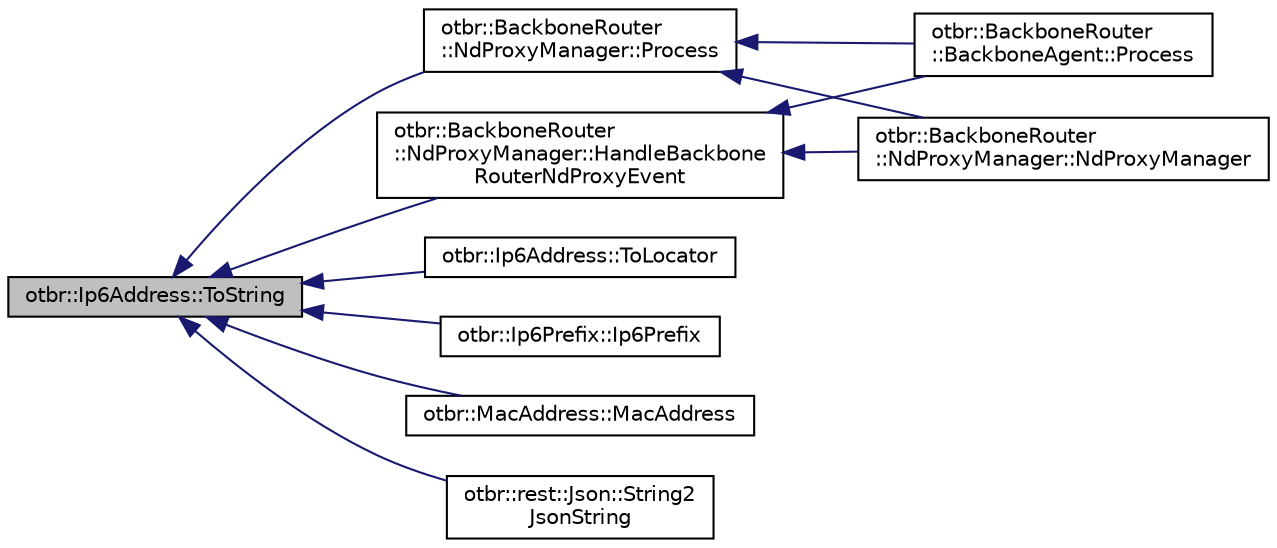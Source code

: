 digraph "otbr::Ip6Address::ToString"
{
  edge [fontname="Helvetica",fontsize="10",labelfontname="Helvetica",labelfontsize="10"];
  node [fontname="Helvetica",fontsize="10",shape=record];
  rankdir="LR";
  Node65 [label="otbr::Ip6Address::ToString",height=0.2,width=0.4,color="black", fillcolor="grey75", style="filled", fontcolor="black"];
  Node65 -> Node66 [dir="back",color="midnightblue",fontsize="10",style="solid",fontname="Helvetica"];
  Node66 [label="otbr::BackboneRouter\l::NdProxyManager::Process",height=0.2,width=0.4,color="black", fillcolor="white", style="filled",URL="$d8/d58/classotbr_1_1BackboneRouter_1_1NdProxyManager.html#ae621a1ddc1bcecaa2334cfbe8ab49a5a",tooltip="This method performs border agent processing. "];
  Node66 -> Node67 [dir="back",color="midnightblue",fontsize="10",style="solid",fontname="Helvetica"];
  Node67 [label="otbr::BackboneRouter\l::BackboneAgent::Process",height=0.2,width=0.4,color="black", fillcolor="white", style="filled",URL="$da/d5a/classotbr_1_1BackboneRouter_1_1BackboneAgent.html#a929098fffbd0e74ec1471a3d8f80e120",tooltip="This method performs border agent processing. "];
  Node66 -> Node68 [dir="back",color="midnightblue",fontsize="10",style="solid",fontname="Helvetica"];
  Node68 [label="otbr::BackboneRouter\l::NdProxyManager::NdProxyManager",height=0.2,width=0.4,color="black", fillcolor="white", style="filled",URL="$d8/d58/classotbr_1_1BackboneRouter_1_1NdProxyManager.html#a76a903dbbdb43d1af0c0dd234cf97848",tooltip="This constructor initializes a NdProxyManager instance. "];
  Node65 -> Node69 [dir="back",color="midnightblue",fontsize="10",style="solid",fontname="Helvetica"];
  Node69 [label="otbr::BackboneRouter\l::NdProxyManager::HandleBackbone\lRouterNdProxyEvent",height=0.2,width=0.4,color="black", fillcolor="white", style="filled",URL="$d8/d58/classotbr_1_1BackboneRouter_1_1NdProxyManager.html#a1e85826c06f3d1468966af835f2d92a5",tooltip="This method handles a Backbone Router ND Proxy event. "];
  Node69 -> Node67 [dir="back",color="midnightblue",fontsize="10",style="solid",fontname="Helvetica"];
  Node69 -> Node68 [dir="back",color="midnightblue",fontsize="10",style="solid",fontname="Helvetica"];
  Node65 -> Node70 [dir="back",color="midnightblue",fontsize="10",style="solid",fontname="Helvetica"];
  Node70 [label="otbr::Ip6Address::ToLocator",height=0.2,width=0.4,color="black", fillcolor="white", style="filled",URL="$d2/dfe/classotbr_1_1Ip6Address.html#ab645c08692523c186f2f1234671da3bc",tooltip="Retrieve the 16-bit Thread locator. "];
  Node65 -> Node71 [dir="back",color="midnightblue",fontsize="10",style="solid",fontname="Helvetica"];
  Node71 [label="otbr::Ip6Prefix::Ip6Prefix",height=0.2,width=0.4,color="black", fillcolor="white", style="filled",URL="$da/d3a/classotbr_1_1Ip6Prefix.html#ac6b578d2623e99df2efe19aef4fa04e7",tooltip="Default constructor. "];
  Node65 -> Node72 [dir="back",color="midnightblue",fontsize="10",style="solid",fontname="Helvetica"];
  Node72 [label="otbr::MacAddress::MacAddress",height=0.2,width=0.4,color="black", fillcolor="white", style="filled",URL="$db/d8f/classotbr_1_1MacAddress.html#a2f480004ad0ab8789f5a7433e41e14c9",tooltip="Default constructor. "];
  Node65 -> Node73 [dir="back",color="midnightblue",fontsize="10",style="solid",fontname="Helvetica"];
  Node73 [label="otbr::rest::Json::String2\lJsonString",height=0.2,width=0.4,color="black", fillcolor="white", style="filled",URL="$d0/d6c/namespaceotbr_1_1rest_1_1Json.html#a9825acdf9bc3300aa48852d9a193a619",tooltip="This method formats a string to a Json string and serialize it to a string. "];
}

